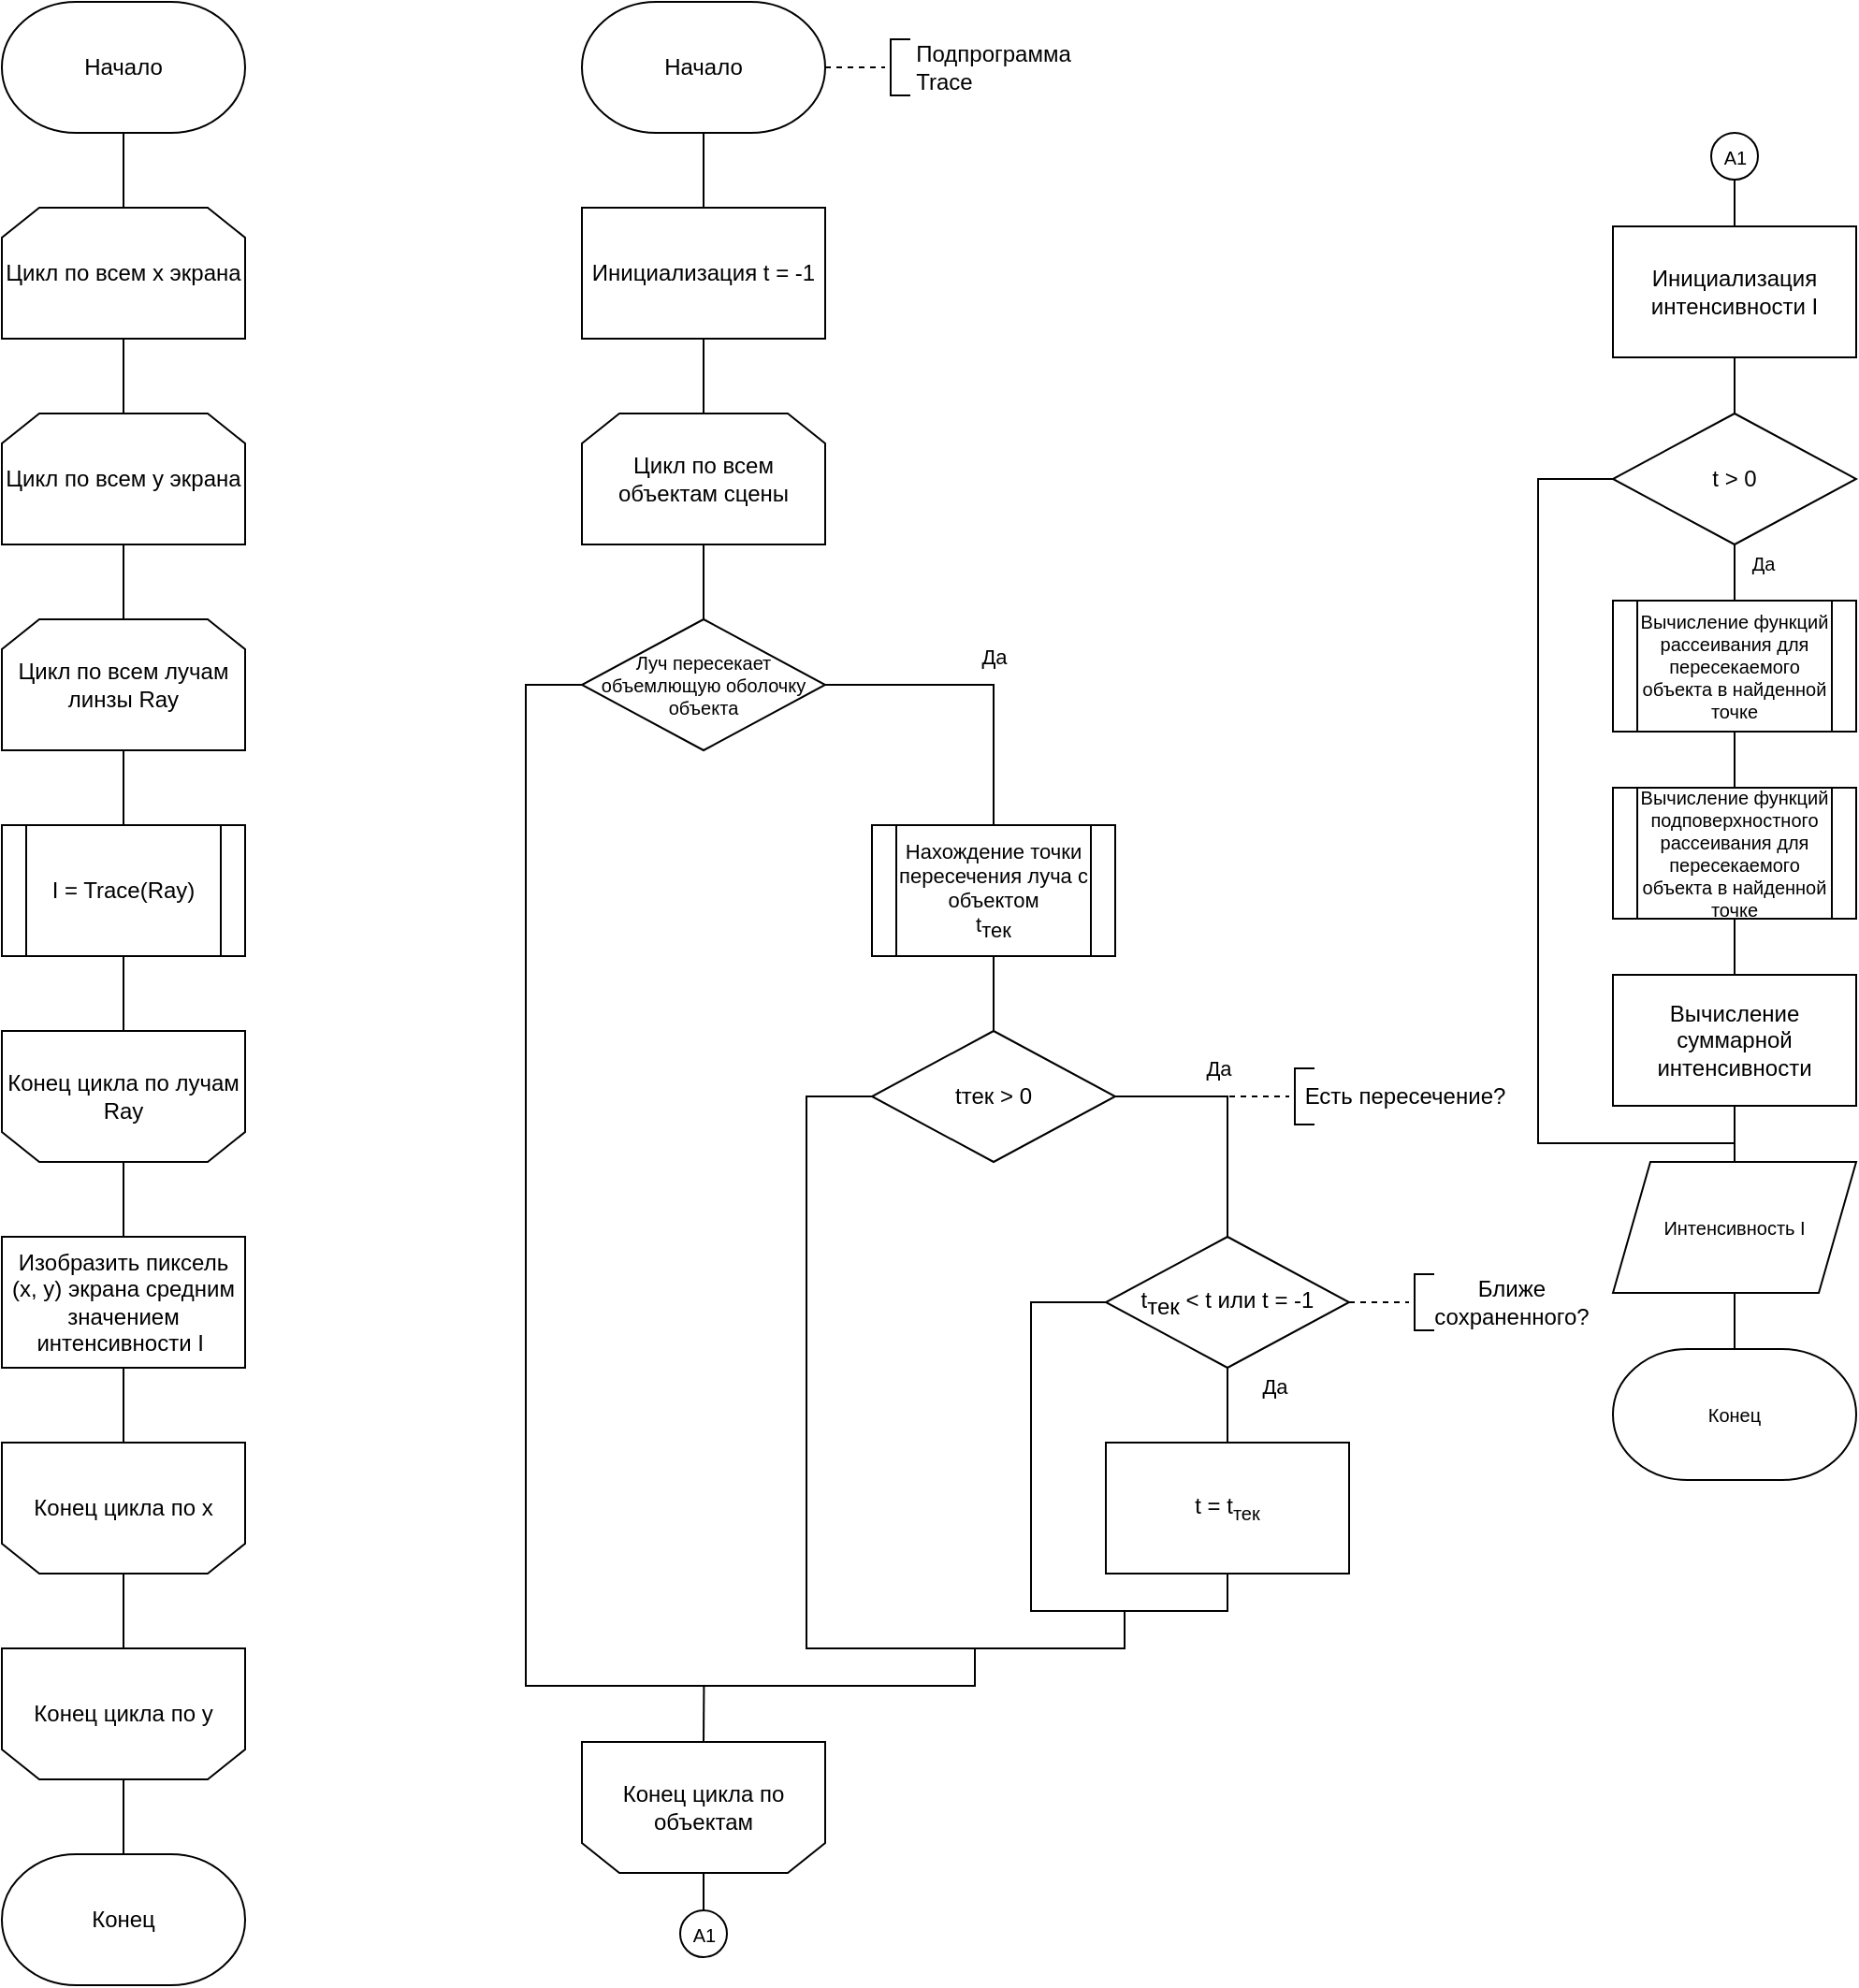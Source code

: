<mxfile version="20.3.0" type="device" pages="3"><diagram id="IGuu4_FTgQxv92T33_KY" name="Page-1"><mxGraphModel dx="2661" dy="893" grid="1" gridSize="10" guides="1" tooltips="1" connect="1" arrows="1" fold="1" page="0" pageScale="1" pageWidth="4681" pageHeight="3300" math="0" shadow="0"><root><mxCell id="0"/><mxCell id="1" parent="0"/><mxCell id="Gxcj8xJFGqN8VFaELB9g-34" style="edgeStyle=orthogonalEdgeStyle;rounded=0;orthogonalLoop=1;jettySize=auto;html=1;exitX=0.5;exitY=1;exitDx=0;exitDy=0;exitPerimeter=0;entryX=0.5;entryY=0;entryDx=0;entryDy=0;endArrow=none;endFill=0;" parent="1" source="Gxcj8xJFGqN8VFaELB9g-9" target="Gxcj8xJFGqN8VFaELB9g-29" edge="1"><mxGeometry relative="1" as="geometry"/></mxCell><mxCell id="Gxcj8xJFGqN8VFaELB9g-9" value="Начало" style="strokeWidth=1;html=1;shape=mxgraph.flowchart.terminator;whiteSpace=wrap;" parent="1" vertex="1"><mxGeometry x="-830" width="130" height="70" as="geometry"/></mxCell><mxCell id="Gxcj8xJFGqN8VFaELB9g-35" style="edgeStyle=orthogonalEdgeStyle;rounded=0;orthogonalLoop=1;jettySize=auto;html=1;exitX=0.5;exitY=1;exitDx=0;exitDy=0;entryX=0.5;entryY=0;entryDx=0;entryDy=0;endArrow=none;endFill=0;" parent="1" source="Gxcj8xJFGqN8VFaELB9g-29" target="Gxcj8xJFGqN8VFaELB9g-30" edge="1"><mxGeometry relative="1" as="geometry"/></mxCell><mxCell id="Gxcj8xJFGqN8VFaELB9g-29" value="Цикл по всем x экрана" style="shape=loopLimit;whiteSpace=wrap;html=1;strokeWidth=1;" parent="1" vertex="1"><mxGeometry x="-830" y="110" width="130" height="70" as="geometry"/></mxCell><mxCell id="Gxcj8xJFGqN8VFaELB9g-54" style="edgeStyle=orthogonalEdgeStyle;rounded=0;orthogonalLoop=1;jettySize=auto;html=1;exitX=0.5;exitY=1;exitDx=0;exitDy=0;entryX=0.5;entryY=0;entryDx=0;entryDy=0;fontSize=12;endArrow=none;endFill=0;" parent="1" source="Gxcj8xJFGqN8VFaELB9g-30" target="Gxcj8xJFGqN8VFaELB9g-52" edge="1"><mxGeometry relative="1" as="geometry"/></mxCell><mxCell id="Gxcj8xJFGqN8VFaELB9g-30" value="Цикл по всем y экрана" style="shape=loopLimit;whiteSpace=wrap;html=1;strokeWidth=1;" parent="1" vertex="1"><mxGeometry x="-830" y="220" width="130" height="70" as="geometry"/></mxCell><mxCell id="Gxcj8xJFGqN8VFaELB9g-37" style="edgeStyle=orthogonalEdgeStyle;rounded=0;orthogonalLoop=1;jettySize=auto;html=1;exitX=0.5;exitY=0;exitDx=0;exitDy=0;entryX=0.5;entryY=1;entryDx=0;entryDy=0;endArrow=none;endFill=0;" parent="1" source="Gxcj8xJFGqN8VFaELB9g-31" target="Gxcj8xJFGqN8VFaELB9g-32" edge="1"><mxGeometry relative="1" as="geometry"/></mxCell><mxCell id="Gxcj8xJFGqN8VFaELB9g-31" value="Конец цикла по x" style="shape=loopLimit;whiteSpace=wrap;html=1;strokeWidth=1;rotation=0;direction=west;" parent="1" vertex="1"><mxGeometry x="-830" y="770.0" width="130" height="70" as="geometry"/></mxCell><mxCell id="Gxcj8xJFGqN8VFaELB9g-38" style="edgeStyle=orthogonalEdgeStyle;rounded=0;orthogonalLoop=1;jettySize=auto;html=1;exitX=0.5;exitY=0;exitDx=0;exitDy=0;entryX=0.5;entryY=0;entryDx=0;entryDy=0;entryPerimeter=0;endArrow=none;endFill=0;" parent="1" source="Gxcj8xJFGqN8VFaELB9g-32" target="Gxcj8xJFGqN8VFaELB9g-33" edge="1"><mxGeometry relative="1" as="geometry"/></mxCell><mxCell id="Gxcj8xJFGqN8VFaELB9g-32" value="Конец цикла по y" style="shape=loopLimit;whiteSpace=wrap;html=1;strokeWidth=1;rotation=0;direction=west;" parent="1" vertex="1"><mxGeometry x="-830" y="880.0" width="130" height="70" as="geometry"/></mxCell><mxCell id="Gxcj8xJFGqN8VFaELB9g-33" value="Конец" style="strokeWidth=1;html=1;shape=mxgraph.flowchart.terminator;whiteSpace=wrap;" parent="1" vertex="1"><mxGeometry x="-830" y="990" width="130" height="70" as="geometry"/></mxCell><mxCell id="Gxcj8xJFGqN8VFaELB9g-41" style="edgeStyle=orthogonalEdgeStyle;rounded=0;orthogonalLoop=1;jettySize=auto;html=1;exitX=0.5;exitY=1;exitDx=0;exitDy=0;entryX=0.5;entryY=1;entryDx=0;entryDy=0;endArrow=none;endFill=0;" parent="1" source="Gxcj8xJFGqN8VFaELB9g-39" target="Gxcj8xJFGqN8VFaELB9g-31" edge="1"><mxGeometry relative="1" as="geometry"/></mxCell><mxCell id="Gxcj8xJFGqN8VFaELB9g-39" value="Изобразить пиксель (x, y) экрана средним значением интенсивности I&amp;nbsp;" style="rounded=0;whiteSpace=wrap;html=1;strokeWidth=1;" parent="1" vertex="1"><mxGeometry x="-830" y="660" width="130" height="70" as="geometry"/></mxCell><mxCell id="Gxcj8xJFGqN8VFaELB9g-56" style="edgeStyle=orthogonalEdgeStyle;rounded=0;orthogonalLoop=1;jettySize=auto;html=1;exitX=0.5;exitY=1;exitDx=0;exitDy=0;entryX=0.5;entryY=1;entryDx=0;entryDy=0;fontSize=12;endArrow=none;endFill=0;" parent="1" source="Gxcj8xJFGqN8VFaELB9g-42" target="Gxcj8xJFGqN8VFaELB9g-53" edge="1"><mxGeometry relative="1" as="geometry"/></mxCell><mxCell id="Gxcj8xJFGqN8VFaELB9g-42" value="I = Trace(Ray)" style="shape=process;whiteSpace=wrap;html=1;backgroundOutline=1;strokeWidth=1;fontSize=12;" parent="1" vertex="1"><mxGeometry x="-830" y="440" width="130" height="70" as="geometry"/></mxCell><mxCell id="Gxcj8xJFGqN8VFaELB9g-63" style="edgeStyle=orthogonalEdgeStyle;rounded=0;orthogonalLoop=1;jettySize=auto;html=1;exitX=0.5;exitY=1;exitDx=0;exitDy=0;exitPerimeter=0;entryX=0.5;entryY=0;entryDx=0;entryDy=0;fontSize=11;endArrow=none;endFill=0;" parent="1" source="Gxcj8xJFGqN8VFaELB9g-45" target="Gxcj8xJFGqN8VFaELB9g-46" edge="1"><mxGeometry relative="1" as="geometry"/></mxCell><mxCell id="Gxcj8xJFGqN8VFaELB9g-45" value="Начало" style="strokeWidth=1;html=1;shape=mxgraph.flowchart.terminator;whiteSpace=wrap;fontSize=12;" parent="1" vertex="1"><mxGeometry x="-520" width="130" height="70" as="geometry"/></mxCell><mxCell id="Gxcj8xJFGqN8VFaELB9g-64" style="edgeStyle=orthogonalEdgeStyle;rounded=0;orthogonalLoop=1;jettySize=auto;html=1;exitX=0.5;exitY=1;exitDx=0;exitDy=0;entryX=0.5;entryY=0;entryDx=0;entryDy=0;fontSize=11;endArrow=none;endFill=0;" parent="1" source="Gxcj8xJFGqN8VFaELB9g-46" target="Gxcj8xJFGqN8VFaELB9g-50" edge="1"><mxGeometry relative="1" as="geometry"/></mxCell><mxCell id="Gxcj8xJFGqN8VFaELB9g-46" value="Инициализация t = -1" style="rounded=0;whiteSpace=wrap;html=1;fontSize=12;strokeWidth=1;" parent="1" vertex="1"><mxGeometry x="-520" y="110" width="130" height="70" as="geometry"/></mxCell><mxCell id="Gxcj8xJFGqN8VFaELB9g-48" value="Подпрограмма&lt;br&gt;&lt;div style=&quot;text-align: left;&quot;&gt;&lt;span style=&quot;background-color: initial;&quot;&gt;Trace&lt;/span&gt;&lt;/div&gt;" style="text;html=1;strokeColor=none;fillColor=none;align=center;verticalAlign=middle;whiteSpace=wrap;rounded=0;fontSize=12;" parent="1" vertex="1"><mxGeometry x="-330" y="20" width="60" height="30" as="geometry"/></mxCell><mxCell id="Gxcj8xJFGqN8VFaELB9g-49" value="" style="endArrow=none;dashed=1;html=1;rounded=0;entryX=0.1;entryY=0.5;entryDx=0;entryDy=0;entryPerimeter=0;fontSize=12;exitX=1;exitY=0.5;exitDx=0;exitDy=0;exitPerimeter=0;" parent="1" source="Gxcj8xJFGqN8VFaELB9g-45" edge="1"><mxGeometry width="50" height="50" relative="1" as="geometry"><mxPoint x="-390" y="35" as="sourcePoint"/><mxPoint x="-358" y="35" as="targetPoint"/></mxGeometry></mxCell><mxCell id="Gxcj8xJFGqN8VFaELB9g-65" style="edgeStyle=orthogonalEdgeStyle;rounded=0;orthogonalLoop=1;jettySize=auto;html=1;exitX=0.5;exitY=1;exitDx=0;exitDy=0;entryX=0.5;entryY=0;entryDx=0;entryDy=0;fontSize=11;endArrow=none;endFill=0;" parent="1" source="Gxcj8xJFGqN8VFaELB9g-50" target="Gxcj8xJFGqN8VFaELB9g-51" edge="1"><mxGeometry relative="1" as="geometry"/></mxCell><mxCell id="Gxcj8xJFGqN8VFaELB9g-50" value="Цикл по всем объектам сцены" style="shape=loopLimit;whiteSpace=wrap;html=1;fontSize=12;strokeWidth=1;" parent="1" vertex="1"><mxGeometry x="-520" y="220" width="130" height="70" as="geometry"/></mxCell><mxCell id="Gxcj8xJFGqN8VFaELB9g-66" value="Да" style="edgeStyle=orthogonalEdgeStyle;rounded=0;orthogonalLoop=1;jettySize=auto;html=1;exitX=1;exitY=0.5;exitDx=0;exitDy=0;entryX=0.5;entryY=0;entryDx=0;entryDy=0;fontSize=11;endArrow=none;endFill=0;" parent="1" source="Gxcj8xJFGqN8VFaELB9g-51" target="Gxcj8xJFGqN8VFaELB9g-60" edge="1"><mxGeometry x="0.091" y="15" relative="1" as="geometry"><mxPoint x="-15" y="-15" as="offset"/></mxGeometry></mxCell><mxCell id="Gxcj8xJFGqN8VFaELB9g-78" style="edgeStyle=orthogonalEdgeStyle;rounded=0;orthogonalLoop=1;jettySize=auto;html=1;exitX=0;exitY=0.5;exitDx=0;exitDy=0;fontSize=11;endArrow=none;endFill=0;" parent="1" source="Gxcj8xJFGqN8VFaELB9g-51" edge="1"><mxGeometry relative="1" as="geometry"><mxPoint x="-310" y="880" as="targetPoint"/><Array as="points"><mxPoint x="-550" y="365"/><mxPoint x="-550" y="900"/><mxPoint x="-310" y="900"/></Array></mxGeometry></mxCell><mxCell id="Gxcj8xJFGqN8VFaELB9g-51" value="Луч пересекает объемлющую оболочку объекта" style="rhombus;whiteSpace=wrap;html=1;fontSize=10;strokeWidth=1;" parent="1" vertex="1"><mxGeometry x="-520" y="330" width="130" height="70" as="geometry"/></mxCell><mxCell id="Gxcj8xJFGqN8VFaELB9g-55" style="edgeStyle=orthogonalEdgeStyle;rounded=0;orthogonalLoop=1;jettySize=auto;html=1;exitX=0.5;exitY=1;exitDx=0;exitDy=0;entryX=0.5;entryY=0;entryDx=0;entryDy=0;fontSize=12;endArrow=none;endFill=0;" parent="1" source="Gxcj8xJFGqN8VFaELB9g-52" target="Gxcj8xJFGqN8VFaELB9g-42" edge="1"><mxGeometry relative="1" as="geometry"/></mxCell><mxCell id="Gxcj8xJFGqN8VFaELB9g-52" value="Цикл по всем лучам линзы Ray" style="shape=loopLimit;whiteSpace=wrap;html=1;strokeWidth=1;" parent="1" vertex="1"><mxGeometry x="-830" y="330" width="130" height="70" as="geometry"/></mxCell><mxCell id="Gxcj8xJFGqN8VFaELB9g-57" style="edgeStyle=orthogonalEdgeStyle;rounded=0;orthogonalLoop=1;jettySize=auto;html=1;exitX=0.5;exitY=0;exitDx=0;exitDy=0;entryX=0.5;entryY=0;entryDx=0;entryDy=0;fontSize=12;endArrow=none;endFill=0;" parent="1" source="Gxcj8xJFGqN8VFaELB9g-53" target="Gxcj8xJFGqN8VFaELB9g-39" edge="1"><mxGeometry relative="1" as="geometry"/></mxCell><mxCell id="Gxcj8xJFGqN8VFaELB9g-53" value="Конец цикла по лучам Ray" style="shape=loopLimit;whiteSpace=wrap;html=1;strokeWidth=1;rotation=0;direction=west;" parent="1" vertex="1"><mxGeometry x="-830" y="550.0" width="130" height="70" as="geometry"/></mxCell><mxCell id="Gxcj8xJFGqN8VFaELB9g-68" value="Да" style="edgeStyle=orthogonalEdgeStyle;rounded=0;orthogonalLoop=1;jettySize=auto;html=1;exitX=1;exitY=0.5;exitDx=0;exitDy=0;entryX=0.5;entryY=0;entryDx=0;entryDy=0;fontSize=11;endArrow=none;endFill=0;" parent="1" source="Gxcj8xJFGqN8VFaELB9g-58" target="Gxcj8xJFGqN8VFaELB9g-61" edge="1"><mxGeometry x="-0.185" y="15" relative="1" as="geometry"><mxPoint as="offset"/></mxGeometry></mxCell><mxCell id="Gxcj8xJFGqN8VFaELB9g-77" style="edgeStyle=orthogonalEdgeStyle;rounded=0;orthogonalLoop=1;jettySize=auto;html=1;exitX=0;exitY=0.5;exitDx=0;exitDy=0;fontSize=11;endArrow=none;endFill=0;" parent="1" source="Gxcj8xJFGqN8VFaELB9g-58" edge="1"><mxGeometry relative="1" as="geometry"><mxPoint x="-230" y="860" as="targetPoint"/><Array as="points"><mxPoint x="-400" y="585"/><mxPoint x="-400" y="880"/><mxPoint x="-230" y="880"/></Array></mxGeometry></mxCell><mxCell id="Gxcj8xJFGqN8VFaELB9g-58" value="t&lt;span style=&quot;font-size: 12px;&quot;&gt;тек&lt;/span&gt;&amp;nbsp;&amp;gt; 0" style="rhombus;whiteSpace=wrap;html=1;fontSize=12;strokeWidth=1;verticalAlign=middle;" parent="1" vertex="1"><mxGeometry x="-365" y="550" width="130" height="70" as="geometry"/></mxCell><mxCell id="Gxcj8xJFGqN8VFaELB9g-67" style="edgeStyle=orthogonalEdgeStyle;rounded=0;orthogonalLoop=1;jettySize=auto;html=1;exitX=0.5;exitY=1;exitDx=0;exitDy=0;entryX=0.5;entryY=0;entryDx=0;entryDy=0;fontSize=11;endArrow=none;endFill=0;" parent="1" source="Gxcj8xJFGqN8VFaELB9g-60" target="Gxcj8xJFGqN8VFaELB9g-58" edge="1"><mxGeometry relative="1" as="geometry"/></mxCell><mxCell id="Gxcj8xJFGqN8VFaELB9g-60" value="Нахождение точки пересечения луча с объектом&lt;br style=&quot;font-size: 11px;&quot;&gt;t&lt;sub style=&quot;font-size: 11px;&quot;&gt;тек&lt;/sub&gt;" style="shape=process;whiteSpace=wrap;html=1;backgroundOutline=1;fontSize=11;strokeWidth=1;" parent="1" vertex="1"><mxGeometry x="-365" y="440" width="130" height="70" as="geometry"/></mxCell><mxCell id="Gxcj8xJFGqN8VFaELB9g-69" value="Да" style="edgeStyle=orthogonalEdgeStyle;rounded=0;orthogonalLoop=1;jettySize=auto;html=1;exitX=0.5;exitY=1;exitDx=0;exitDy=0;entryX=0.5;entryY=0;entryDx=0;entryDy=0;fontSize=11;endArrow=none;endFill=0;" parent="1" source="Gxcj8xJFGqN8VFaELB9g-61" target="Gxcj8xJFGqN8VFaELB9g-62" edge="1"><mxGeometry x="-0.5" y="25" relative="1" as="geometry"><mxPoint as="offset"/></mxGeometry></mxCell><mxCell id="Gxcj8xJFGqN8VFaELB9g-61" value="t&lt;sub style=&quot;font-size: 12px;&quot;&gt;тек&lt;/sub&gt; &amp;lt; t или t = -1" style="rhombus;whiteSpace=wrap;html=1;fontSize=12;strokeWidth=1;" parent="1" vertex="1"><mxGeometry x="-240" y="660" width="130" height="70" as="geometry"/></mxCell><mxCell id="Gxcj8xJFGqN8VFaELB9g-75" style="edgeStyle=orthogonalEdgeStyle;rounded=0;orthogonalLoop=1;jettySize=auto;html=1;exitX=0.5;exitY=1;exitDx=0;exitDy=0;fontSize=11;endArrow=none;endFill=0;entryX=0;entryY=0.5;entryDx=0;entryDy=0;" parent="1" source="Gxcj8xJFGqN8VFaELB9g-62" target="Gxcj8xJFGqN8VFaELB9g-61" edge="1"><mxGeometry relative="1" as="geometry"><mxPoint x="-310" y="690" as="targetPoint"/><Array as="points"><mxPoint x="-175" y="860"/><mxPoint x="-280" y="860"/><mxPoint x="-280" y="695"/></Array></mxGeometry></mxCell><mxCell id="Gxcj8xJFGqN8VFaELB9g-62" value="t = t&lt;sub&gt;тек&lt;/sub&gt;" style="rounded=0;whiteSpace=wrap;html=1;fontSize=12;strokeWidth=1;" parent="1" vertex="1"><mxGeometry x="-240" y="770" width="130" height="70" as="geometry"/></mxCell><mxCell id="Gxcj8xJFGqN8VFaELB9g-79" style="edgeStyle=orthogonalEdgeStyle;rounded=0;orthogonalLoop=1;jettySize=auto;html=1;exitX=0.5;exitY=1;exitDx=0;exitDy=0;fontSize=11;endArrow=none;endFill=0;" parent="1" source="Gxcj8xJFGqN8VFaELB9g-70" edge="1"><mxGeometry relative="1" as="geometry"><mxPoint x="-454.793" y="900" as="targetPoint"/></mxGeometry></mxCell><mxCell id="Gxcj8xJFGqN8VFaELB9g-99" style="edgeStyle=orthogonalEdgeStyle;rounded=0;orthogonalLoop=1;jettySize=auto;html=1;exitX=0.5;exitY=0;exitDx=0;exitDy=0;entryX=0.5;entryY=0;entryDx=0;entryDy=0;fontSize=10;endArrow=none;endFill=0;" parent="1" source="Gxcj8xJFGqN8VFaELB9g-70" target="Gxcj8xJFGqN8VFaELB9g-98" edge="1"><mxGeometry relative="1" as="geometry"/></mxCell><mxCell id="Gxcj8xJFGqN8VFaELB9g-70" value="Конец цикла по объектам" style="shape=loopLimit;whiteSpace=wrap;html=1;strokeWidth=1;rotation=0;direction=west;" parent="1" vertex="1"><mxGeometry x="-520" y="930.0" width="130" height="70" as="geometry"/></mxCell><mxCell id="Gxcj8xJFGqN8VFaELB9g-88" value="Да" style="edgeStyle=orthogonalEdgeStyle;rounded=0;orthogonalLoop=1;jettySize=auto;html=1;exitX=0.5;exitY=1;exitDx=0;exitDy=0;entryX=0.5;entryY=0;entryDx=0;entryDy=0;fontSize=10;endArrow=none;endFill=0;" parent="1" source="Gxcj8xJFGqN8VFaELB9g-80" target="Gxcj8xJFGqN8VFaELB9g-82" edge="1"><mxGeometry x="-0.333" y="15" relative="1" as="geometry"><mxPoint as="offset"/></mxGeometry></mxCell><mxCell id="Gxcj8xJFGqN8VFaELB9g-95" style="edgeStyle=orthogonalEdgeStyle;rounded=0;orthogonalLoop=1;jettySize=auto;html=1;exitX=0;exitY=0.5;exitDx=0;exitDy=0;fontSize=10;endArrow=none;endFill=0;" parent="1" source="Gxcj8xJFGqN8VFaELB9g-80" edge="1"><mxGeometry relative="1" as="geometry"><mxPoint x="96" y="610" as="targetPoint"/><Array as="points"><mxPoint x="-9" y="255"/><mxPoint x="-9" y="610"/></Array></mxGeometry></mxCell><mxCell id="Gxcj8xJFGqN8VFaELB9g-80" value="t &amp;gt; 0" style="rhombus;whiteSpace=wrap;html=1;fontSize=12;strokeWidth=1;" parent="1" vertex="1"><mxGeometry x="31" y="220" width="130" height="70" as="geometry"/></mxCell><mxCell id="Gxcj8xJFGqN8VFaELB9g-91" style="edgeStyle=orthogonalEdgeStyle;rounded=0;orthogonalLoop=1;jettySize=auto;html=1;exitX=0.5;exitY=1;exitDx=0;exitDy=0;entryX=0.5;entryY=0;entryDx=0;entryDy=0;fontSize=10;endArrow=none;endFill=0;" parent="1" source="Gxcj8xJFGqN8VFaELB9g-82" target="Gxcj8xJFGqN8VFaELB9g-86" edge="1"><mxGeometry relative="1" as="geometry"/></mxCell><mxCell id="Gxcj8xJFGqN8VFaELB9g-82" value="Вычисление функций рассеивания для пересекаемого объекта в найденной точке" style="shape=process;whiteSpace=wrap;html=1;backgroundOutline=1;fontSize=10;strokeWidth=1;" parent="1" vertex="1"><mxGeometry x="31" y="320" width="130" height="70" as="geometry"/></mxCell><mxCell id="Gxcj8xJFGqN8VFaELB9g-85" style="edgeStyle=orthogonalEdgeStyle;rounded=0;orthogonalLoop=1;jettySize=auto;html=1;exitX=0.5;exitY=1;exitDx=0;exitDy=0;entryX=0.5;entryY=0;entryDx=0;entryDy=0;fontSize=9;endArrow=none;endFill=0;" parent="1" source="Gxcj8xJFGqN8VFaELB9g-83" target="Gxcj8xJFGqN8VFaELB9g-80" edge="1"><mxGeometry relative="1" as="geometry"/></mxCell><mxCell id="Gxcj8xJFGqN8VFaELB9g-83" value="Инициализация интенсивности I" style="rounded=0;whiteSpace=wrap;html=1;fontSize=12;strokeWidth=1;" parent="1" vertex="1"><mxGeometry x="31" y="120" width="130" height="70" as="geometry"/></mxCell><mxCell id="Gxcj8xJFGqN8VFaELB9g-92" style="edgeStyle=orthogonalEdgeStyle;rounded=0;orthogonalLoop=1;jettySize=auto;html=1;exitX=0.5;exitY=1;exitDx=0;exitDy=0;entryX=0.5;entryY=0;entryDx=0;entryDy=0;fontSize=10;endArrow=none;endFill=0;" parent="1" source="Gxcj8xJFGqN8VFaELB9g-86" target="Gxcj8xJFGqN8VFaELB9g-87" edge="1"><mxGeometry relative="1" as="geometry"/></mxCell><mxCell id="Gxcj8xJFGqN8VFaELB9g-86" value="Вычисление функций подповерхностного рассеивания для пересекаемого объекта в найденной точке" style="shape=process;whiteSpace=wrap;html=1;backgroundOutline=1;fontSize=10;strokeWidth=1;" parent="1" vertex="1"><mxGeometry x="31" y="420" width="130" height="70" as="geometry"/></mxCell><mxCell id="Gxcj8xJFGqN8VFaELB9g-93" style="edgeStyle=orthogonalEdgeStyle;rounded=0;orthogonalLoop=1;jettySize=auto;html=1;exitX=0.5;exitY=1;exitDx=0;exitDy=0;entryX=0.5;entryY=0;entryDx=0;entryDy=0;fontSize=10;endArrow=none;endFill=0;" parent="1" source="Gxcj8xJFGqN8VFaELB9g-87" target="Gxcj8xJFGqN8VFaELB9g-89" edge="1"><mxGeometry relative="1" as="geometry"/></mxCell><mxCell id="Gxcj8xJFGqN8VFaELB9g-87" value="Вычисление суммарной интенсивности" style="rounded=0;whiteSpace=wrap;html=1;fontSize=12;strokeWidth=1;" parent="1" vertex="1"><mxGeometry x="31" y="520" width="130" height="70" as="geometry"/></mxCell><mxCell id="Gxcj8xJFGqN8VFaELB9g-94" style="edgeStyle=orthogonalEdgeStyle;rounded=0;orthogonalLoop=1;jettySize=auto;html=1;exitX=0.5;exitY=1;exitDx=0;exitDy=0;entryX=0.5;entryY=0;entryDx=0;entryDy=0;entryPerimeter=0;fontSize=10;endArrow=none;endFill=0;" parent="1" source="Gxcj8xJFGqN8VFaELB9g-89" target="Gxcj8xJFGqN8VFaELB9g-90" edge="1"><mxGeometry relative="1" as="geometry"/></mxCell><mxCell id="Gxcj8xJFGqN8VFaELB9g-89" value="Интенсивность I" style="shape=parallelogram;perimeter=parallelogramPerimeter;whiteSpace=wrap;html=1;fixedSize=1;fontSize=10;strokeWidth=1;" parent="1" vertex="1"><mxGeometry x="31" y="620" width="130" height="70" as="geometry"/></mxCell><mxCell id="Gxcj8xJFGqN8VFaELB9g-90" value="Конец" style="strokeWidth=1;html=1;shape=mxgraph.flowchart.terminator;whiteSpace=wrap;fontSize=10;" parent="1" vertex="1"><mxGeometry x="31" y="720" width="130" height="70" as="geometry"/></mxCell><mxCell id="Gxcj8xJFGqN8VFaELB9g-97" style="edgeStyle=orthogonalEdgeStyle;rounded=0;orthogonalLoop=1;jettySize=auto;html=1;exitX=0.5;exitY=1;exitDx=0;exitDy=0;entryX=0.5;entryY=0;entryDx=0;entryDy=0;fontSize=10;endArrow=none;endFill=0;" parent="1" source="Gxcj8xJFGqN8VFaELB9g-96" target="Gxcj8xJFGqN8VFaELB9g-83" edge="1"><mxGeometry relative="1" as="geometry"/></mxCell><mxCell id="Gxcj8xJFGqN8VFaELB9g-96" value="A1" style="ellipse;whiteSpace=wrap;html=1;aspect=fixed;fontSize=10;strokeWidth=1;" parent="1" vertex="1"><mxGeometry x="83.5" y="70" width="25" height="25" as="geometry"/></mxCell><mxCell id="Gxcj8xJFGqN8VFaELB9g-98" value="A1" style="ellipse;whiteSpace=wrap;html=1;aspect=fixed;fontSize=10;strokeWidth=1;" parent="1" vertex="1"><mxGeometry x="-467.5" y="1020" width="25" height="25" as="geometry"/></mxCell><mxCell id="jbwWDB87xqnFslAWPQSI-1" value="" style="shape=partialRectangle;whiteSpace=wrap;html=1;bottom=1;right=1;left=1;top=0;fillColor=none;routingCenterX=-0.5;rotation=90;" vertex="1" parent="1"><mxGeometry x="-365" y="30" width="30" height="10" as="geometry"/></mxCell><mxCell id="jbwWDB87xqnFslAWPQSI-3" value="" style="endArrow=none;dashed=1;html=1;rounded=0;entryX=0.1;entryY=0.5;entryDx=0;entryDy=0;entryPerimeter=0;fontSize=12;exitX=1;exitY=0.5;exitDx=0;exitDy=0;exitPerimeter=0;" edge="1" parent="1"><mxGeometry width="50" height="50" relative="1" as="geometry"><mxPoint x="-174" y="585" as="sourcePoint"/><mxPoint x="-142" y="585" as="targetPoint"/></mxGeometry></mxCell><mxCell id="jbwWDB87xqnFslAWPQSI-4" value="" style="shape=partialRectangle;whiteSpace=wrap;html=1;bottom=1;right=1;left=1;top=0;fillColor=none;routingCenterX=-0.5;rotation=90;" vertex="1" parent="1"><mxGeometry x="-149" y="580" width="30" height="10" as="geometry"/></mxCell><mxCell id="jbwWDB87xqnFslAWPQSI-5" value="Есть пересечение?" style="text;html=1;strokeColor=none;fillColor=none;align=center;verticalAlign=middle;whiteSpace=wrap;rounded=0;fontSize=12;" vertex="1" parent="1"><mxGeometry x="-140" y="570" width="120" height="30" as="geometry"/></mxCell><mxCell id="jbwWDB87xqnFslAWPQSI-6" value="" style="endArrow=none;dashed=1;html=1;rounded=0;entryX=0.1;entryY=0.5;entryDx=0;entryDy=0;entryPerimeter=0;fontSize=12;exitX=1;exitY=0.5;exitDx=0;exitDy=0;exitPerimeter=0;" edge="1" parent="1"><mxGeometry width="50" height="50" relative="1" as="geometry"><mxPoint x="-110" y="695" as="sourcePoint"/><mxPoint x="-78" y="695" as="targetPoint"/></mxGeometry></mxCell><mxCell id="jbwWDB87xqnFslAWPQSI-7" value="" style="shape=partialRectangle;whiteSpace=wrap;html=1;bottom=1;right=1;left=1;top=0;fillColor=none;routingCenterX=-0.5;rotation=90;" vertex="1" parent="1"><mxGeometry x="-85" y="690" width="30" height="10" as="geometry"/></mxCell><mxCell id="jbwWDB87xqnFslAWPQSI-8" value="Ближе сохраненного?" style="text;html=1;strokeColor=none;fillColor=none;align=center;verticalAlign=middle;whiteSpace=wrap;rounded=0;fontSize=12;" vertex="1" parent="1"><mxGeometry x="-66" y="680" width="86" height="30" as="geometry"/></mxCell></root></mxGraphModel></diagram><diagram id="jnxOGQE8z_Gt5ITQlYU3" name="Page-2"><mxGraphModel dx="525" dy="565" grid="1" gridSize="10" guides="1" tooltips="1" connect="1" arrows="1" fold="1" page="0" pageScale="1" pageWidth="4681" pageHeight="3300" math="0" shadow="0"><root><mxCell id="0"/><mxCell id="1" parent="0"/><mxCell id="Smc9yrOUcRZMAcz-aUea-5" style="edgeStyle=orthogonalEdgeStyle;rounded=0;orthogonalLoop=1;jettySize=auto;html=1;exitX=0.5;exitY=1;exitDx=0;exitDy=0;exitPerimeter=0;entryX=0.5;entryY=0;entryDx=0;entryDy=0;fontFamily=Helvetica;fontSize=11;endArrow=none;endFill=0;" parent="1" source="cdHOH-QHb8QTgLp7ShVX-1" target="cdHOH-QHb8QTgLp7ShVX-2" edge="1"><mxGeometry relative="1" as="geometry"/></mxCell><mxCell id="cdHOH-QHb8QTgLp7ShVX-1" value="Начало" style="strokeWidth=1;html=1;shape=mxgraph.flowchart.terminator;whiteSpace=wrap;fontFamily=Helvetica;fontSize=12;" parent="1" vertex="1"><mxGeometry x="400" y="130" width="130" height="70" as="geometry"/></mxCell><mxCell id="Smc9yrOUcRZMAcz-aUea-6" style="edgeStyle=orthogonalEdgeStyle;rounded=0;orthogonalLoop=1;jettySize=auto;html=1;exitX=0.5;exitY=1;exitDx=0;exitDy=0;entryX=0.5;entryY=0;entryDx=0;entryDy=0;fontFamily=Helvetica;fontSize=11;endArrow=none;endFill=0;" parent="1" source="cdHOH-QHb8QTgLp7ShVX-2" target="RvZaZxqjmGSc__16gMMM-1" edge="1"><mxGeometry relative="1" as="geometry"/></mxCell><mxCell id="cdHOH-QHb8QTgLp7ShVX-2" value="Инициализация интенсивности I" style="rounded=0;whiteSpace=wrap;html=1;fontFamily=Helvetica;fontSize=12;strokeWidth=1;" parent="1" vertex="1"><mxGeometry x="400" y="230" width="130" height="70" as="geometry"/></mxCell><mxCell id="Smc9yrOUcRZMAcz-aUea-7" style="edgeStyle=orthogonalEdgeStyle;rounded=0;orthogonalLoop=1;jettySize=auto;html=1;exitX=0.5;exitY=1;exitDx=0;exitDy=0;entryX=0.5;entryY=0;entryDx=0;entryDy=0;fontFamily=Helvetica;fontSize=11;endArrow=none;endFill=0;" parent="1" source="RvZaZxqjmGSc__16gMMM-1" target="RvZaZxqjmGSc__16gMMM-3" edge="1"><mxGeometry relative="1" as="geometry"/></mxCell><mxCell id="RvZaZxqjmGSc__16gMMM-1" value="Для каждого источника света сцены" style="shape=loopLimit;whiteSpace=wrap;html=1;fontFamily=Helvetica;fontSize=12;strokeWidth=1;" parent="1" vertex="1"><mxGeometry x="400" y="330" width="130" height="70" as="geometry"/></mxCell><mxCell id="Smc9yrOUcRZMAcz-aUea-8" style="edgeStyle=orthogonalEdgeStyle;rounded=0;orthogonalLoop=1;jettySize=auto;html=1;exitX=0.5;exitY=1;exitDx=0;exitDy=0;entryX=0.5;entryY=0;entryDx=0;entryDy=0;fontFamily=Helvetica;fontSize=11;endArrow=none;endFill=0;" parent="1" source="RvZaZxqjmGSc__16gMMM-3" target="RvZaZxqjmGSc__16gMMM-7" edge="1"><mxGeometry relative="1" as="geometry"/></mxCell><mxCell id="RvZaZxqjmGSc__16gMMM-3" value="Для каждой точки источника света" style="shape=loopLimit;whiteSpace=wrap;html=1;fontFamily=Helvetica;fontSize=12;strokeWidth=1;" parent="1" vertex="1"><mxGeometry x="400" y="430" width="130" height="70" as="geometry"/></mxCell><mxCell id="Smc9yrOUcRZMAcz-aUea-10" style="edgeStyle=orthogonalEdgeStyle;rounded=0;orthogonalLoop=1;jettySize=auto;html=1;exitX=0.5;exitY=0;exitDx=0;exitDy=0;entryX=0.5;entryY=1;entryDx=0;entryDy=0;fontFamily=Helvetica;fontSize=11;endArrow=none;endFill=0;" parent="1" source="RvZaZxqjmGSc__16gMMM-4" target="RvZaZxqjmGSc__16gMMM-5" edge="1"><mxGeometry relative="1" as="geometry"/></mxCell><mxCell id="RvZaZxqjmGSc__16gMMM-4" value="Конец цикла по точкам источника" style="shape=loopLimit;whiteSpace=wrap;html=1;strokeWidth=1;rotation=0;direction=west;" parent="1" vertex="1"><mxGeometry x="400" y="630.0" width="130" height="70" as="geometry"/></mxCell><mxCell id="Smc9yrOUcRZMAcz-aUea-11" style="edgeStyle=orthogonalEdgeStyle;rounded=0;orthogonalLoop=1;jettySize=auto;html=1;exitX=0.5;exitY=0;exitDx=0;exitDy=0;entryX=0.5;entryY=0;entryDx=0;entryDy=0;fontFamily=Helvetica;fontSize=11;endArrow=none;endFill=0;" parent="1" source="RvZaZxqjmGSc__16gMMM-5" target="RvZaZxqjmGSc__16gMMM-15" edge="1"><mxGeometry relative="1" as="geometry"/></mxCell><mxCell id="RvZaZxqjmGSc__16gMMM-5" value="Конец цикла по источникам света" style="shape=loopLimit;whiteSpace=wrap;html=1;strokeWidth=1;rotation=0;direction=west;" parent="1" vertex="1"><mxGeometry x="400" y="730.0" width="130" height="70" as="geometry"/></mxCell><mxCell id="Smc9yrOUcRZMAcz-aUea-9" style="edgeStyle=orthogonalEdgeStyle;rounded=0;orthogonalLoop=1;jettySize=auto;html=1;exitX=0.5;exitY=1;exitDx=0;exitDy=0;entryX=0.5;entryY=1;entryDx=0;entryDy=0;fontFamily=Helvetica;fontSize=11;endArrow=none;endFill=0;" parent="1" source="RvZaZxqjmGSc__16gMMM-7" target="RvZaZxqjmGSc__16gMMM-4" edge="1"><mxGeometry relative="1" as="geometry"/></mxCell><mxCell id="RvZaZxqjmGSc__16gMMM-7" value="Проверка видимости точки источника света" style="shape=process;whiteSpace=wrap;html=1;backgroundOutline=1;fontFamily=Helvetica;fontSize=12;strokeWidth=1;" parent="1" vertex="1"><mxGeometry x="400" y="530" width="130" height="70" as="geometry"/></mxCell><mxCell id="Smc9yrOUcRZMAcz-aUea-14" value="Да" style="edgeStyle=orthogonalEdgeStyle;rounded=0;orthogonalLoop=1;jettySize=auto;html=1;exitX=0.5;exitY=1;exitDx=0;exitDy=0;entryX=0.5;entryY=0;entryDx=0;entryDy=0;fontFamily=Helvetica;fontSize=11;endArrow=none;endFill=0;" parent="1" source="RvZaZxqjmGSc__16gMMM-8" target="Smc9yrOUcRZMAcz-aUea-2" edge="1"><mxGeometry x="-0.333" y="15" relative="1" as="geometry"><mxPoint as="offset"/></mxGeometry></mxCell><mxCell id="Smc9yrOUcRZMAcz-aUea-21" style="edgeStyle=orthogonalEdgeStyle;rounded=0;orthogonalLoop=1;jettySize=auto;html=1;exitX=0;exitY=0.5;exitDx=0;exitDy=0;fontFamily=Helvetica;fontSize=11;endArrow=none;endFill=0;" parent="1" source="RvZaZxqjmGSc__16gMMM-8" edge="1"><mxGeometry relative="1" as="geometry"><mxPoint x="810.529" y="720" as="targetPoint"/><Array as="points"><mxPoint x="720" y="165"/><mxPoint x="720" y="740"/><mxPoint x="811" y="740"/></Array></mxGeometry></mxCell><mxCell id="RvZaZxqjmGSc__16gMMM-8" value="Обрабатывается косвенное&lt;br style=&quot;font-size: 10px;&quot;&gt;освещение?" style="rhombus;whiteSpace=wrap;html=1;fontFamily=Helvetica;fontSize=10;strokeWidth=1;" parent="1" vertex="1"><mxGeometry x="810" y="130" width="130" height="70" as="geometry"/></mxCell><mxCell id="Smc9yrOUcRZMAcz-aUea-17" style="edgeStyle=orthogonalEdgeStyle;rounded=0;orthogonalLoop=1;jettySize=auto;html=1;exitX=0.5;exitY=1;exitDx=0;exitDy=0;entryX=0.5;entryY=0;entryDx=0;entryDy=0;fontFamily=Helvetica;fontSize=11;endArrow=none;endFill=0;" parent="1" source="RvZaZxqjmGSc__16gMMM-9" target="RvZaZxqjmGSc__16gMMM-11" edge="1"><mxGeometry relative="1" as="geometry"/></mxCell><mxCell id="RvZaZxqjmGSc__16gMMM-9" value="Для случайной точки на единичной сфере вокруг точки" style="shape=loopLimit;whiteSpace=wrap;html=1;fontFamily=Helvetica;fontSize=12;strokeWidth=1;" parent="1" vertex="1"><mxGeometry x="810" y="330" width="130" height="70" as="geometry"/></mxCell><mxCell id="Smc9yrOUcRZMAcz-aUea-19" style="edgeStyle=orthogonalEdgeStyle;rounded=0;orthogonalLoop=1;jettySize=auto;html=1;exitX=0.5;exitY=0;exitDx=0;exitDy=0;entryX=0.5;entryY=0;entryDx=0;entryDy=0;fontFamily=Helvetica;fontSize=11;endArrow=none;endFill=0;" parent="1" source="RvZaZxqjmGSc__16gMMM-10" target="RvZaZxqjmGSc__16gMMM-12" edge="1"><mxGeometry relative="1" as="geometry"/></mxCell><mxCell id="RvZaZxqjmGSc__16gMMM-10" value="Конец цикла по случайным точкам" style="shape=loopLimit;whiteSpace=wrap;html=1;strokeWidth=1;rotation=0;direction=west;" parent="1" vertex="1"><mxGeometry x="810" y="530" width="130" height="70" as="geometry"/></mxCell><mxCell id="Smc9yrOUcRZMAcz-aUea-18" style="edgeStyle=orthogonalEdgeStyle;rounded=0;orthogonalLoop=1;jettySize=auto;html=1;exitX=0.5;exitY=1;exitDx=0;exitDy=0;entryX=0.5;entryY=1;entryDx=0;entryDy=0;fontFamily=Helvetica;fontSize=11;endArrow=none;endFill=0;" parent="1" source="RvZaZxqjmGSc__16gMMM-11" target="RvZaZxqjmGSc__16gMMM-10" edge="1"><mxGeometry relative="1" as="geometry"/></mxCell><mxCell id="RvZaZxqjmGSc__16gMMM-11" value="I = Trace(Ray)" style="shape=process;whiteSpace=wrap;html=1;backgroundOutline=1;fontFamily=Helvetica;fontSize=12;strokeWidth=1;" parent="1" vertex="1"><mxGeometry x="810" y="430" width="130" height="70" as="geometry"/></mxCell><mxCell id="RvZaZxqjmGSc__16gMMM-12" value="Вычислоение суммарной интенсивности" style="rounded=0;whiteSpace=wrap;html=1;fontFamily=Helvetica;fontSize=12;strokeWidth=1;" parent="1" vertex="1"><mxGeometry x="810" y="630" width="130" height="70" as="geometry"/></mxCell><mxCell id="RvZaZxqjmGSc__16gMMM-13" value="Интенсивность I" style="shape=parallelogram;perimeter=parallelogramPerimeter;whiteSpace=wrap;html=1;fixedSize=1;fontFamily=Helvetica;fontSize=12;strokeWidth=1;" parent="1" vertex="1"><mxGeometry x="700" y="870" width="130" height="70" as="geometry"/></mxCell><mxCell id="Smc9yrOUcRZMAcz-aUea-24" style="edgeStyle=orthogonalEdgeStyle;rounded=0;orthogonalLoop=1;jettySize=auto;html=1;exitX=0.5;exitY=0;exitDx=0;exitDy=0;exitPerimeter=0;entryX=0.5;entryY=1;entryDx=0;entryDy=0;fontFamily=Helvetica;fontSize=11;endArrow=none;endFill=0;" parent="1" source="RvZaZxqjmGSc__16gMMM-14" target="RvZaZxqjmGSc__16gMMM-13" edge="1"><mxGeometry relative="1" as="geometry"/></mxCell><mxCell id="RvZaZxqjmGSc__16gMMM-14" value="Конец" style="strokeWidth=1;html=1;shape=mxgraph.flowchart.terminator;whiteSpace=wrap;fontFamily=Helvetica;fontSize=12;" parent="1" vertex="1"><mxGeometry x="700" y="970" width="130" height="70" as="geometry"/></mxCell><mxCell id="Smc9yrOUcRZMAcz-aUea-12" style="edgeStyle=orthogonalEdgeStyle;rounded=0;orthogonalLoop=1;jettySize=auto;html=1;exitX=0.5;exitY=1;exitDx=0;exitDy=0;entryX=0.5;entryY=0;entryDx=0;entryDy=0;fontFamily=Helvetica;fontSize=11;endArrow=none;endFill=0;" parent="1" source="RvZaZxqjmGSc__16gMMM-15" target="Smc9yrOUcRZMAcz-aUea-3" edge="1"><mxGeometry relative="1" as="geometry"/></mxCell><mxCell id="RvZaZxqjmGSc__16gMMM-15" value="Вычисление суммарной интенсивности" style="rounded=0;whiteSpace=wrap;html=1;fontFamily=Helvetica;fontSize=12;strokeWidth=1;" parent="1" vertex="1"><mxGeometry x="400" y="830" width="130" height="70" as="geometry"/></mxCell><mxCell id="Smc9yrOUcRZMAcz-aUea-15" value="Да" style="edgeStyle=orthogonalEdgeStyle;rounded=0;orthogonalLoop=1;jettySize=auto;html=1;exitX=0.5;exitY=1;exitDx=0;exitDy=0;fontFamily=Helvetica;fontSize=11;endArrow=none;endFill=0;entryX=0;entryY=0.5;entryDx=0;entryDy=0;" parent="1" source="RvZaZxqjmGSc__16gMMM-12" target="Smc9yrOUcRZMAcz-aUea-2" edge="1"><mxGeometry x="0.969" y="15" relative="1" as="geometry"><mxPoint x="740" y="270" as="targetPoint"/><Array as="points"><mxPoint x="875" y="720"/><mxPoint x="760" y="720"/><mxPoint x="760" y="265"/></Array><mxPoint x="-1" as="offset"/></mxGeometry></mxCell><mxCell id="Smc9yrOUcRZMAcz-aUea-22" style="edgeStyle=orthogonalEdgeStyle;rounded=0;orthogonalLoop=1;jettySize=auto;html=1;exitX=0.5;exitY=0;exitDx=0;exitDy=0;fontFamily=Helvetica;fontSize=11;endArrow=none;endFill=0;" parent="1" source="Smc9yrOUcRZMAcz-aUea-1" edge="1"><mxGeometry relative="1" as="geometry"><mxPoint x="764.647" y="740" as="targetPoint"/></mxGeometry></mxCell><mxCell id="Smc9yrOUcRZMAcz-aUea-23" style="edgeStyle=orthogonalEdgeStyle;rounded=0;orthogonalLoop=1;jettySize=auto;html=1;exitX=0.5;exitY=1;exitDx=0;exitDy=0;entryX=0.5;entryY=0;entryDx=0;entryDy=0;fontFamily=Helvetica;fontSize=11;endArrow=none;endFill=0;" parent="1" source="Smc9yrOUcRZMAcz-aUea-1" target="RvZaZxqjmGSc__16gMMM-13" edge="1"><mxGeometry relative="1" as="geometry"/></mxCell><mxCell id="Smc9yrOUcRZMAcz-aUea-1" value="Вычислоение итоговой интенсивности согласно функции рассеивания" style="shape=process;whiteSpace=wrap;html=1;backgroundOutline=1;fontFamily=Helvetica;fontSize=12;strokeWidth=1;" parent="1" vertex="1"><mxGeometry x="700" y="770" width="130" height="70" as="geometry"/></mxCell><mxCell id="Smc9yrOUcRZMAcz-aUea-16" style="edgeStyle=orthogonalEdgeStyle;rounded=0;orthogonalLoop=1;jettySize=auto;html=1;exitX=0.5;exitY=1;exitDx=0;exitDy=0;entryX=0.5;entryY=0;entryDx=0;entryDy=0;fontFamily=Helvetica;fontSize=11;endArrow=none;endFill=0;" parent="1" source="Smc9yrOUcRZMAcz-aUea-2" target="RvZaZxqjmGSc__16gMMM-9" edge="1"><mxGeometry relative="1" as="geometry"/></mxCell><mxCell id="Smc9yrOUcRZMAcz-aUea-2" value="Достигнута максимальная длина рекурсии?" style="rhombus;whiteSpace=wrap;html=1;fontFamily=Helvetica;fontSize=11;strokeWidth=1;" parent="1" vertex="1"><mxGeometry x="810" y="230" width="130" height="70" as="geometry"/></mxCell><mxCell id="Smc9yrOUcRZMAcz-aUea-3" value="B1" style="ellipse;whiteSpace=wrap;html=1;aspect=fixed;fontSize=10;strokeWidth=1;" parent="1" vertex="1"><mxGeometry x="452.5" y="920" width="25" height="25" as="geometry"/></mxCell><mxCell id="Smc9yrOUcRZMAcz-aUea-13" style="edgeStyle=orthogonalEdgeStyle;rounded=0;orthogonalLoop=1;jettySize=auto;html=1;exitX=0.5;exitY=1;exitDx=0;exitDy=0;entryX=0.5;entryY=0;entryDx=0;entryDy=0;fontFamily=Helvetica;fontSize=11;endArrow=none;endFill=0;" parent="1" source="Smc9yrOUcRZMAcz-aUea-4" target="RvZaZxqjmGSc__16gMMM-8" edge="1"><mxGeometry relative="1" as="geometry"/></mxCell><mxCell id="Smc9yrOUcRZMAcz-aUea-4" value="B1" style="ellipse;whiteSpace=wrap;html=1;aspect=fixed;fontSize=10;strokeWidth=1;" parent="1" vertex="1"><mxGeometry x="862.5" y="90" width="25" height="25" as="geometry"/></mxCell></root></mxGraphModel></diagram><diagram id="Bu2UfmtXla4LVaK9XTIl" name="Page-3"><mxGraphModel dx="1788" dy="1248" grid="1" gridSize="10" guides="1" tooltips="1" connect="1" arrows="1" fold="1" page="0" pageScale="1" pageWidth="4681" pageHeight="3300" math="0" shadow="0"><root><mxCell id="0"/><mxCell id="1" parent="0"/><mxCell id="2VPz1pWhY63hPMU-pK4--11" style="edgeStyle=orthogonalEdgeStyle;rounded=0;orthogonalLoop=1;jettySize=auto;html=1;exitX=0.5;exitY=1;exitDx=0;exitDy=0;exitPerimeter=0;entryX=0.5;entryY=0;entryDx=0;entryDy=0;fontFamily=Helvetica;fontSize=11;endArrow=none;endFill=0;" parent="1" source="2VPz1pWhY63hPMU-pK4--1" target="2VPz1pWhY63hPMU-pK4--2" edge="1"><mxGeometry relative="1" as="geometry"/></mxCell><mxCell id="2VPz1pWhY63hPMU-pK4--1" value="Начало" style="strokeWidth=1;html=1;shape=mxgraph.flowchart.terminator;whiteSpace=wrap;fontFamily=Helvetica;fontSize=12;" parent="1" vertex="1"><mxGeometry x="-130" y="-10" width="130" height="70" as="geometry"/></mxCell><mxCell id="2VPz1pWhY63hPMU-pK4--12" style="edgeStyle=orthogonalEdgeStyle;rounded=0;orthogonalLoop=1;jettySize=auto;html=1;exitX=0.5;exitY=1;exitDx=0;exitDy=0;entryX=0.5;entryY=0;entryDx=0;entryDy=0;fontFamily=Helvetica;fontSize=11;endArrow=none;endFill=0;" parent="1" source="2VPz1pWhY63hPMU-pK4--2" target="2VPz1pWhY63hPMU-pK4--3" edge="1"><mxGeometry relative="1" as="geometry"/></mxCell><mxCell id="2VPz1pWhY63hPMU-pK4--2" value="Инициализация интенсивности I" style="rounded=0;whiteSpace=wrap;html=1;fontFamily=Helvetica;fontSize=12;strokeWidth=1;" parent="1" vertex="1"><mxGeometry x="-130" y="80" width="130" height="70" as="geometry"/></mxCell><mxCell id="2VPz1pWhY63hPMU-pK4--13" style="edgeStyle=orthogonalEdgeStyle;rounded=0;orthogonalLoop=1;jettySize=auto;html=1;exitX=0.5;exitY=1;exitDx=0;exitDy=0;entryX=0.5;entryY=0;entryDx=0;entryDy=0;fontFamily=Helvetica;fontSize=11;endArrow=none;endFill=0;" parent="1" source="2VPz1pWhY63hPMU-pK4--3" target="2VPz1pWhY63hPMU-pK4--5" edge="1"><mxGeometry relative="1" as="geometry"/></mxCell><mxCell id="2VPz1pWhY63hPMU-pK4--3" value="Для случайно точки внутри ограничения вокруг точки пересечения" style="shape=loopLimit;whiteSpace=wrap;html=1;fontFamily=Helvetica;fontSize=12;strokeWidth=1;" parent="1" vertex="1"><mxGeometry x="-130" y="170" width="130" height="70" as="geometry"/></mxCell><mxCell id="2VPz1pWhY63hPMU-pK4--14" style="edgeStyle=orthogonalEdgeStyle;rounded=0;orthogonalLoop=1;jettySize=auto;html=1;exitX=0.5;exitY=1;exitDx=0;exitDy=0;entryX=0.5;entryY=0;entryDx=0;entryDy=0;fontFamily=Helvetica;fontSize=11;endArrow=none;endFill=0;" parent="1" source="2VPz1pWhY63hPMU-pK4--5" target="2VPz1pWhY63hPMU-pK4--10" edge="1"><mxGeometry relative="1" as="geometry"/></mxCell><mxCell id="2VPz1pWhY63hPMU-pK4--5" value="Вычисление функции рассевания S&lt;sub&gt;w&lt;/sub&gt;" style="shape=process;whiteSpace=wrap;html=1;backgroundOutline=1;fontFamily=Helvetica;fontSize=12;strokeWidth=1;" parent="1" vertex="1"><mxGeometry x="-125" y="260" width="120" height="60" as="geometry"/></mxCell><mxCell id="2VPz1pWhY63hPMU-pK4--16" style="edgeStyle=orthogonalEdgeStyle;rounded=0;orthogonalLoop=1;jettySize=auto;html=1;exitX=0.5;exitY=0;exitDx=0;exitDy=0;entryX=0.5;entryY=0;entryDx=0;entryDy=0;fontFamily=Helvetica;fontSize=11;endArrow=none;endFill=0;" parent="1" source="2VPz1pWhY63hPMU-pK4--6" target="2VPz1pWhY63hPMU-pK4--7" edge="1"><mxGeometry relative="1" as="geometry"/></mxCell><mxCell id="2VPz1pWhY63hPMU-pK4--6" value="Конец цикла для случайной точки" style="shape=loopLimit;whiteSpace=wrap;html=1;strokeWidth=1;rotation=0;direction=west;fontSize=12;" parent="1" vertex="1"><mxGeometry x="-130" y="420.0" width="130" height="70" as="geometry"/></mxCell><mxCell id="2VPz1pWhY63hPMU-pK4--17" style="edgeStyle=orthogonalEdgeStyle;rounded=0;orthogonalLoop=1;jettySize=auto;html=1;exitX=0.5;exitY=1;exitDx=0;exitDy=0;entryX=0.5;entryY=0;entryDx=0;entryDy=0;fontFamily=Helvetica;fontSize=11;endArrow=none;endFill=0;" parent="1" source="2VPz1pWhY63hPMU-pK4--7" target="2VPz1pWhY63hPMU-pK4--8" edge="1"><mxGeometry relative="1" as="geometry"/></mxCell><mxCell id="2VPz1pWhY63hPMU-pK4--7" value="Вычисление суммарной интенсивности" style="shape=process;whiteSpace=wrap;html=1;backgroundOutline=1;fontFamily=Helvetica;fontSize=12;strokeWidth=1;" parent="1" vertex="1"><mxGeometry x="-125" y="510" width="120" height="60" as="geometry"/></mxCell><mxCell id="2VPz1pWhY63hPMU-pK4--18" style="edgeStyle=orthogonalEdgeStyle;rounded=0;orthogonalLoop=1;jettySize=auto;html=1;exitX=0.5;exitY=1;exitDx=0;exitDy=0;entryX=0.5;entryY=0;entryDx=0;entryDy=0;entryPerimeter=0;fontFamily=Helvetica;fontSize=11;endArrow=none;endFill=0;" parent="1" source="2VPz1pWhY63hPMU-pK4--8" target="2VPz1pWhY63hPMU-pK4--9" edge="1"><mxGeometry relative="1" as="geometry"/></mxCell><mxCell id="2VPz1pWhY63hPMU-pK4--8" value="Интенсивность I" style="shape=parallelogram;perimeter=parallelogramPerimeter;whiteSpace=wrap;html=1;fixedSize=1;fontFamily=Helvetica;fontSize=12;strokeWidth=1;" parent="1" vertex="1"><mxGeometry x="-130" y="590" width="130" height="70" as="geometry"/></mxCell><mxCell id="2VPz1pWhY63hPMU-pK4--9" value="Конец" style="strokeWidth=1;html=1;shape=mxgraph.flowchart.terminator;whiteSpace=wrap;fontFamily=Helvetica;fontSize=12;" parent="1" vertex="1"><mxGeometry x="-130" y="680" width="130" height="70" as="geometry"/></mxCell><mxCell id="2VPz1pWhY63hPMU-pK4--15" style="edgeStyle=orthogonalEdgeStyle;rounded=0;orthogonalLoop=1;jettySize=auto;html=1;exitX=0.5;exitY=1;exitDx=0;exitDy=0;entryX=0.5;entryY=1;entryDx=0;entryDy=0;fontFamily=Helvetica;fontSize=11;endArrow=none;endFill=0;" parent="1" source="2VPz1pWhY63hPMU-pK4--10" target="2VPz1pWhY63hPMU-pK4--6" edge="1"><mxGeometry relative="1" as="geometry"/></mxCell><mxCell id="2VPz1pWhY63hPMU-pK4--10" value="Вычисление функции распространения S&lt;span style=&quot;font-size: 11px;&quot;&gt;p&lt;/span&gt;" style="shape=process;whiteSpace=wrap;html=1;backgroundOutline=1;fontFamily=Helvetica;fontSize=11;strokeWidth=1;" parent="1" vertex="1"><mxGeometry x="-125" y="340" width="120" height="60" as="geometry"/></mxCell></root></mxGraphModel></diagram></mxfile>